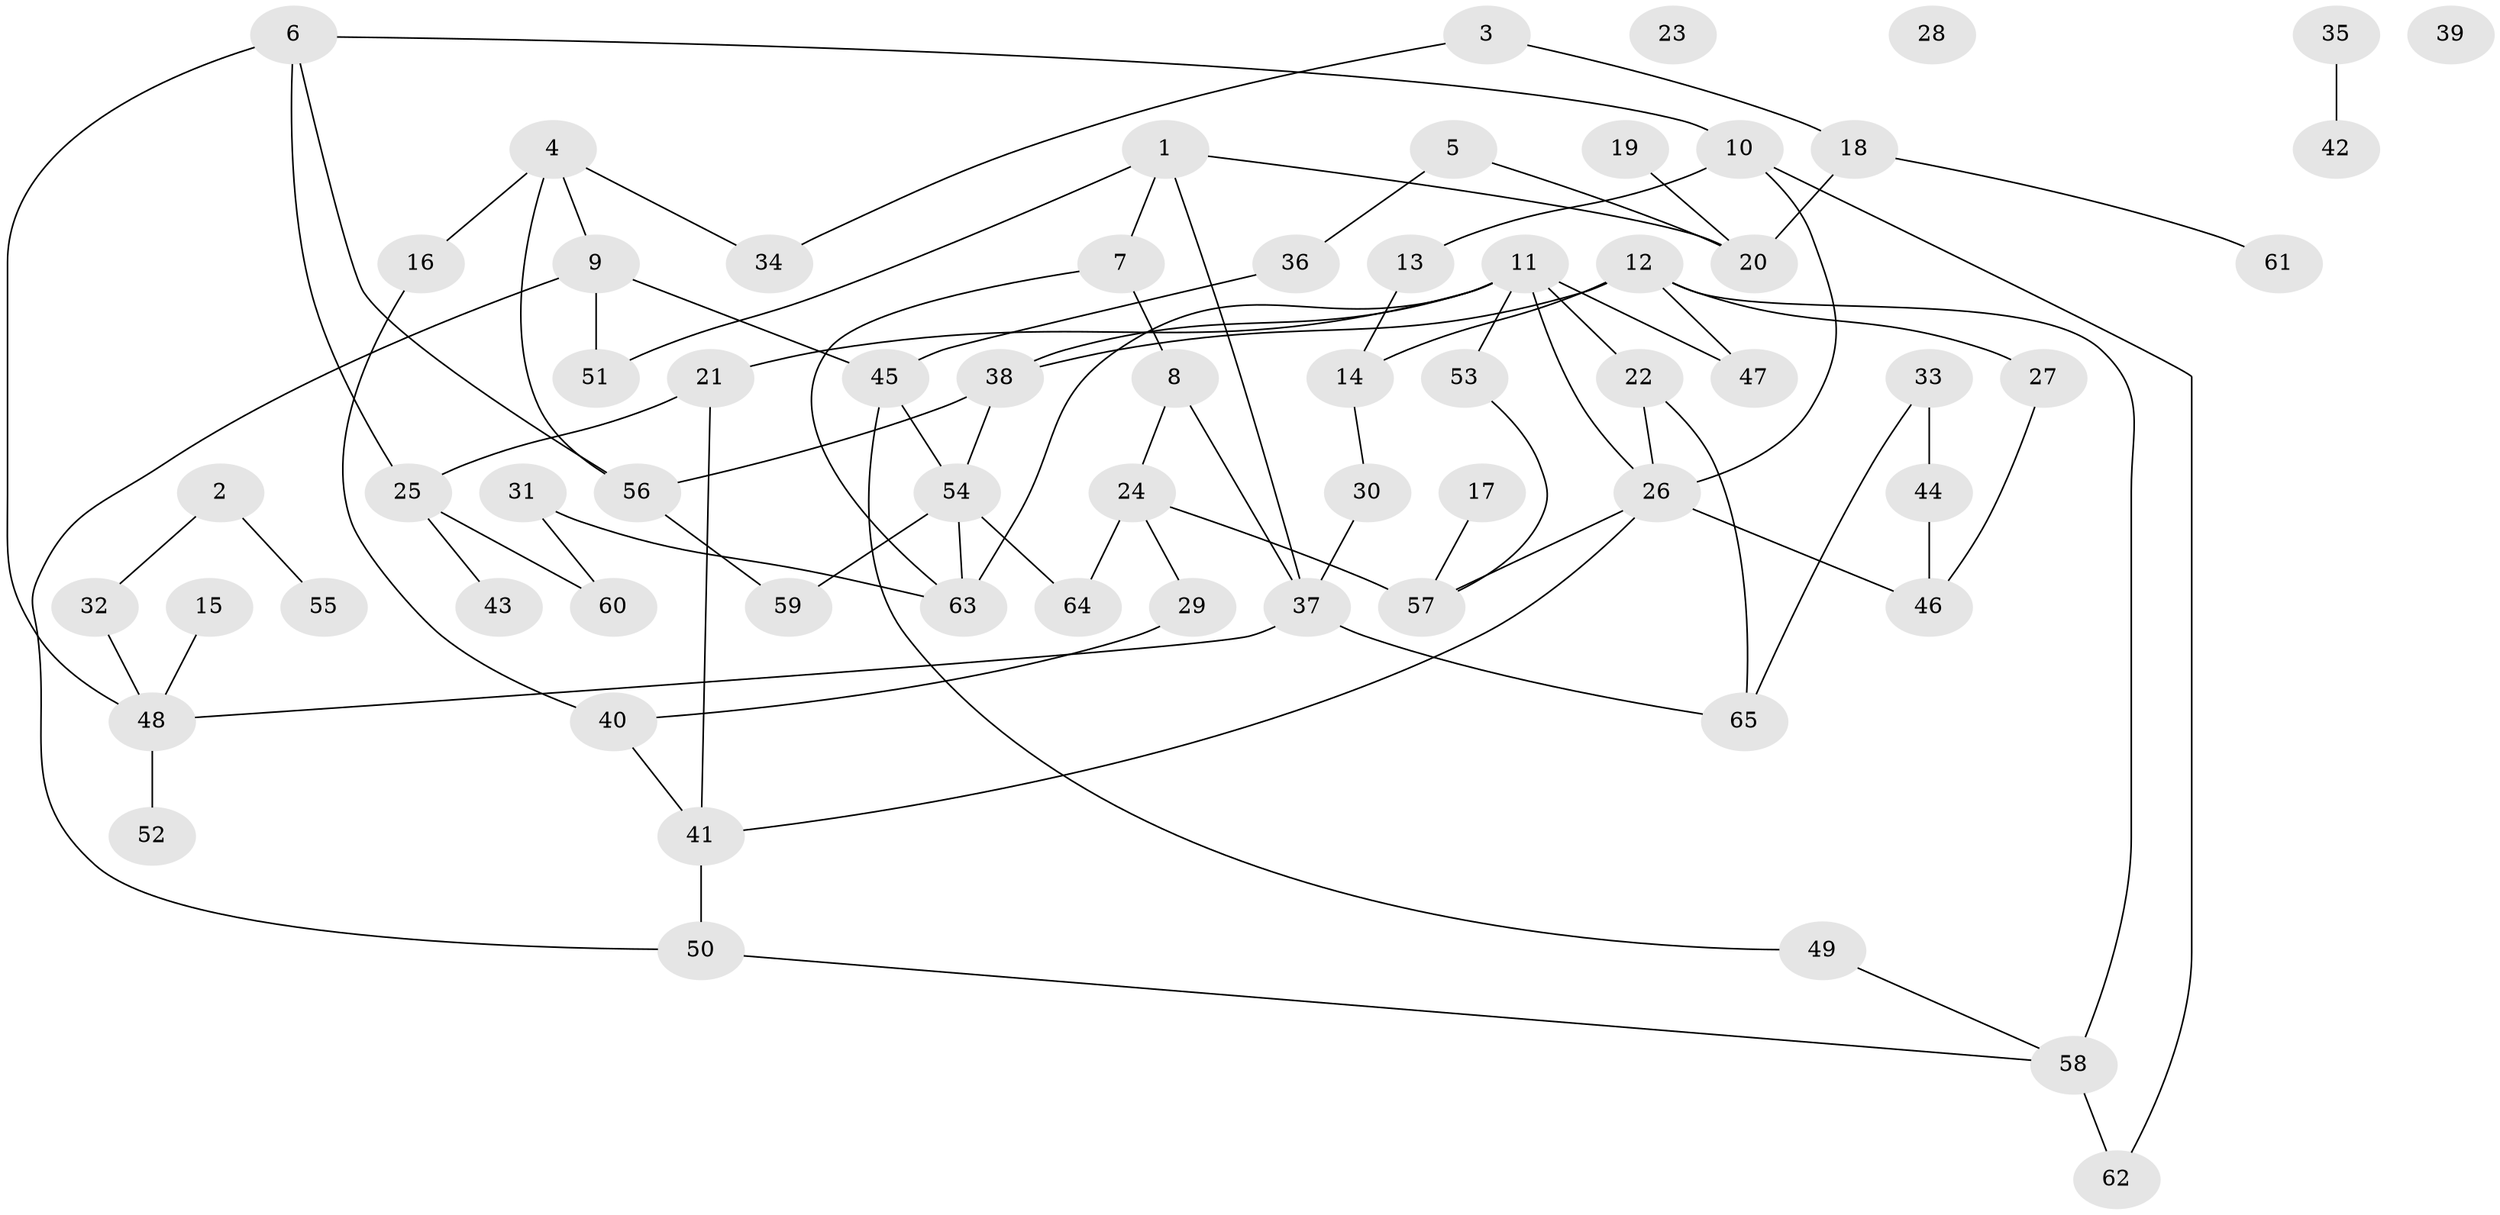 // coarse degree distribution, {4: 0.175, 2: 0.225, 6: 0.1, 5: 0.075, 3: 0.125, 1: 0.175, 0: 0.075, 8: 0.025, 7: 0.025}
// Generated by graph-tools (version 1.1) at 2025/41/03/06/25 10:41:21]
// undirected, 65 vertices, 88 edges
graph export_dot {
graph [start="1"]
  node [color=gray90,style=filled];
  1;
  2;
  3;
  4;
  5;
  6;
  7;
  8;
  9;
  10;
  11;
  12;
  13;
  14;
  15;
  16;
  17;
  18;
  19;
  20;
  21;
  22;
  23;
  24;
  25;
  26;
  27;
  28;
  29;
  30;
  31;
  32;
  33;
  34;
  35;
  36;
  37;
  38;
  39;
  40;
  41;
  42;
  43;
  44;
  45;
  46;
  47;
  48;
  49;
  50;
  51;
  52;
  53;
  54;
  55;
  56;
  57;
  58;
  59;
  60;
  61;
  62;
  63;
  64;
  65;
  1 -- 7;
  1 -- 20;
  1 -- 37;
  1 -- 51;
  2 -- 32;
  2 -- 55;
  3 -- 18;
  3 -- 34;
  4 -- 9;
  4 -- 16;
  4 -- 34;
  4 -- 56;
  5 -- 20;
  5 -- 36;
  6 -- 10;
  6 -- 25;
  6 -- 48;
  6 -- 56;
  7 -- 8;
  7 -- 63;
  8 -- 24;
  8 -- 37;
  9 -- 45;
  9 -- 50;
  9 -- 51;
  10 -- 13;
  10 -- 26;
  10 -- 62;
  11 -- 21;
  11 -- 22;
  11 -- 26;
  11 -- 38;
  11 -- 47;
  11 -- 53;
  11 -- 63;
  12 -- 14;
  12 -- 27;
  12 -- 38;
  12 -- 47;
  12 -- 58;
  13 -- 14;
  14 -- 30;
  15 -- 48;
  16 -- 40;
  17 -- 57;
  18 -- 20;
  18 -- 61;
  19 -- 20;
  21 -- 25;
  21 -- 41;
  22 -- 26;
  22 -- 65;
  24 -- 29;
  24 -- 57;
  24 -- 64;
  25 -- 43;
  25 -- 60;
  26 -- 41;
  26 -- 46;
  26 -- 57;
  27 -- 46;
  29 -- 40;
  30 -- 37;
  31 -- 60;
  31 -- 63;
  32 -- 48;
  33 -- 44;
  33 -- 65;
  35 -- 42;
  36 -- 45;
  37 -- 48;
  37 -- 65;
  38 -- 54;
  38 -- 56;
  40 -- 41;
  41 -- 50;
  44 -- 46;
  45 -- 49;
  45 -- 54;
  48 -- 52;
  49 -- 58;
  50 -- 58;
  53 -- 57;
  54 -- 59;
  54 -- 63;
  54 -- 64;
  56 -- 59;
  58 -- 62;
}
